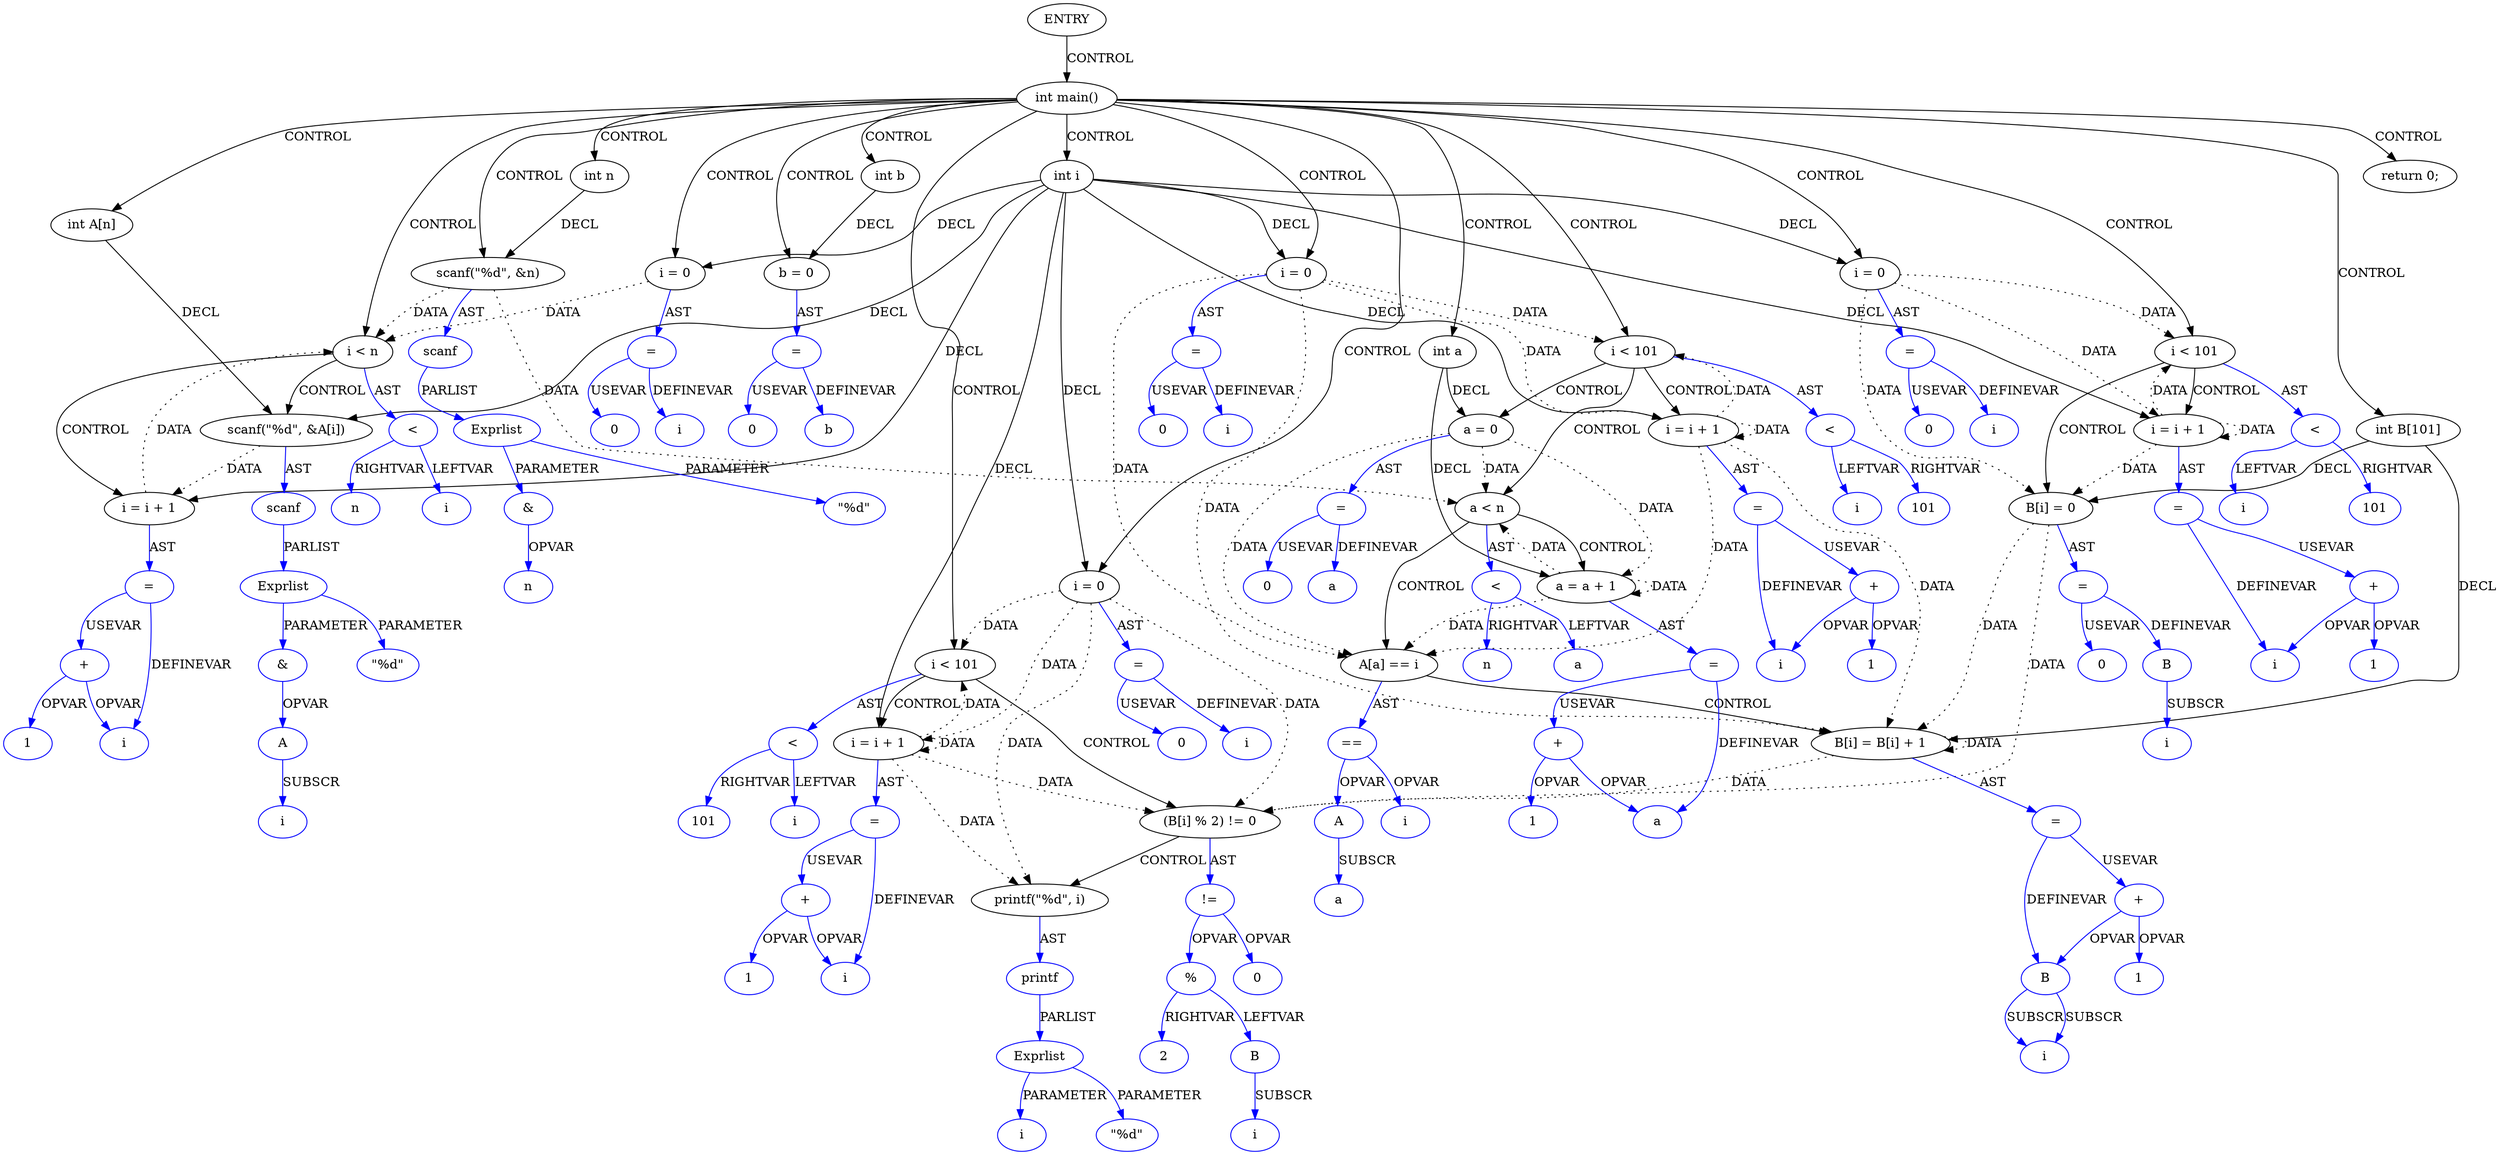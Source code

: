 digraph DotForMerge{
Node1 [label="ENTRY",type="ENTRY",coord="-1"];
Node2 [label="int main()",type="CONTROL",coord="4"];
Node4 [label="int n",type="DECL",coord="6",varname="n",vartype="int"];
Node5 [label="int i",type="DECL",coord="6",varname="i",vartype="int"];
Node6 [label="int a",type="DECL",coord="6",varname="a",vartype="int"];
Node7 [label="int b",type="DECL",coord="6",varname="b",vartype="int"];
Node8 [label="b = 0",type="ASSIGN",coord="6"];
Node9 [label="=",type="ASSIGNOP",coord="6",color=blue];
Node10 [label="b",type="VAR",coord="6",color=blue];
Node11 [label="0",type="CONST",coord="6",color=blue];
Node12 [label="int A[n]",type="DECL",coord="7",varname="A",vartype="int[]"];
Node13 [label="int B[101]",type="DECL",coord="7",varname="B",vartype="int[]"];
Node14 [label="scanf(\"%d\", &n)",type="CALL",coord="8"];
Node15 [label="scanf",type="FUNCNAME",coord="8",color=blue];
Node16 [label="Exprlist",type="EXPRS",coord="8",color=blue];
Node17 [label="\"%d\"",type="CONST",coord="8",color=blue];
Node18 [label="&",type="OP",coord="8",color=blue];
Node19 [label="n",type="VAR",coord="8",color=blue];
Node20 [label="i = 0",type="ASSIGN",coord="9"];
Node21 [label="=",type="ASSIGNOP",coord="9",color=blue];
Node22 [label="i",type="VAR",coord="9",color=blue];
Node23 [label="0",type="CONST",coord="9",color=blue];
Node24 [label="i < 101",type="CONTROL",coord="9"];
Node27 [label="B[i] = 0",type="ASSIGN",coord="11"];
Node28 [label="=",type="ASSIGNOP",coord="11",color=blue];
Node29 [label="B",type="VAR",coord="11",color=blue];
Node30 [label="i",type="VAR",coord="11",color=blue];
Node31 [label="0",type="CONST",coord="11",color=blue];
Node32 [label="i = i + 1",type="ASSIGN",coord="9"];
Node33 [label="=",type="ASSIGNOP",coord="9",color=blue];
Node34 [label="i",type="VAR",coord="9",color=blue];
Node35 [label="+",type="OP",coord="9",color=blue];
Node36 [label="1",type="CONST",coord="9",color=blue];
Node37 [label="<",type="OP",coord="9",color=blue];
Node38 [label="i",type="VAR",coord="9",color=blue];
Node39 [label="101",type="CONST",coord="9",color=blue];
Node40 [label="i = 0",type="ASSIGN",coord="13"];
Node41 [label="=",type="ASSIGNOP",coord="13",color=blue];
Node42 [label="i",type="VAR",coord="13",color=blue];
Node43 [label="0",type="CONST",coord="13",color=blue];
Node44 [label="i < n",type="CONTROL",coord="13"];
Node47 [label="scanf(\"%d\", &A[i])",type="CALL",coord="15"];
Node48 [label="scanf",type="FUNCNAME",coord="15",color=blue];
Node49 [label="Exprlist",type="EXPRS",coord="15",color=blue];
Node50 [label="\"%d\"",type="CONST",coord="15",color=blue];
Node51 [label="&",type="OP",coord="15",color=blue];
Node52 [label="A",type="VAR",coord="15",color=blue];
Node53 [label="i",type="VAR",coord="15",color=blue];
Node54 [label="i = i + 1",type="ASSIGN",coord="13"];
Node55 [label="=",type="ASSIGNOP",coord="13",color=blue];
Node56 [label="i",type="VAR",coord="13",color=blue];
Node57 [label="+",type="OP",coord="13",color=blue];
Node58 [label="1",type="CONST",coord="13",color=blue];
Node59 [label="<",type="OP",coord="13",color=blue];
Node60 [label="i",type="VAR",coord="13",color=blue];
Node61 [label="n",type="VAR",coord="13",color=blue];
Node62 [label="i = 0",type="ASSIGN",coord="17"];
Node63 [label="=",type="ASSIGNOP",coord="17",color=blue];
Node64 [label="i",type="VAR",coord="17",color=blue];
Node65 [label="0",type="CONST",coord="17",color=blue];
Node66 [label="i < 101",type="CONTROL",coord="17"];
Node69 [label="a = 0",type="ASSIGN",coord="19"];
Node70 [label="=",type="ASSIGNOP",coord="19",color=blue];
Node71 [label="a",type="VAR",coord="19",color=blue];
Node72 [label="0",type="CONST",coord="19",color=blue];
Node73 [label="a < n",type="CONTROL",coord="19"];
Node76 [label="A[a] == i",type="CONTROL",coord="21"];
Node78 [label="B[i] = B[i] + 1",type="ASSIGN",coord="23"];
Node79 [label="=",type="ASSIGNOP",coord="23",color=blue];
Node80 [label="B",type="VAR",coord="23",color=blue];
Node81 [label="i",type="VAR",coord="23",color=blue];
Node82 [label="+",type="OP",coord="23",color=blue];
Node83 [label="1",type="CONST",coord="23",color=blue];
Node84 [label="==",type="OP",coord="21",color=blue];
Node85 [label="A",type="VAR",coord="21",color=blue];
Node86 [label="a",type="VAR",coord="21",color=blue];
Node87 [label="i",type="VAR",coord="21",color=blue];
Node88 [label="a = a + 1",type="ASSIGN",coord="19"];
Node89 [label="=",type="ASSIGNOP",coord="19",color=blue];
Node90 [label="a",type="VAR",coord="19",color=blue];
Node91 [label="+",type="OP",coord="19",color=blue];
Node92 [label="1",type="CONST",coord="19",color=blue];
Node93 [label="<",type="OP",coord="19",color=blue];
Node94 [label="a",type="VAR",coord="19",color=blue];
Node95 [label="n",type="VAR",coord="19",color=blue];
Node96 [label="i = i + 1",type="ASSIGN",coord="17"];
Node97 [label="=",type="ASSIGNOP",coord="17",color=blue];
Node98 [label="i",type="VAR",coord="17",color=blue];
Node99 [label="+",type="OP",coord="17",color=blue];
Node100 [label="1",type="CONST",coord="17",color=blue];
Node101 [label="<",type="OP",coord="17",color=blue];
Node102 [label="i",type="VAR",coord="17",color=blue];
Node103 [label="101",type="CONST",coord="17",color=blue];
Node104 [label="i = 0",type="ASSIGN",coord="27"];
Node105 [label="=",type="ASSIGNOP",coord="27",color=blue];
Node106 [label="i",type="VAR",coord="27",color=blue];
Node107 [label="0",type="CONST",coord="27",color=blue];
Node108 [label="i < 101",type="CONTROL",coord="27"];
Node111 [label="(B[i] % 2) != 0",type="CONTROL",coord="29"];
Node113 [label="printf(\"%d\", i)",type="CALL",coord="31"];
Node114 [label="printf",type="FUNCNAME",coord="31",color=blue];
Node115 [label="Exprlist",type="EXPRS",coord="31",color=blue];
Node116 [label="\"%d\"",type="CONST",coord="31",color=blue];
Node117 [label="i",type="VAR",coord="31",color=blue];
Node118 [label="!=",type="OP",coord="29",color=blue];
Node119 [label="%",type="OP",coord="29",color=blue];
Node120 [label="B",type="VAR",coord="29",color=blue];
Node121 [label="i",type="VAR",coord="29",color=blue];
Node122 [label="2",type="CONST",coord="29",color=blue];
Node123 [label="0",type="CONST",coord="29",color=blue];
Node124 [label="i = i + 1",type="ASSIGN",coord="27"];
Node125 [label="=",type="ASSIGNOP",coord="27",color=blue];
Node126 [label="i",type="VAR",coord="27",color=blue];
Node127 [label="+",type="OP",coord="27",color=blue];
Node128 [label="1",type="CONST",coord="27",color=blue];
Node129 [label="<",type="OP",coord="27",color=blue];
Node130 [label="i",type="VAR",coord="27",color=blue];
Node131 [label="101",type="CONST",coord="27",color=blue];
Node132 [label="return 0;",type="RETURN",coord="34"];
Node1->Node2 [label = "CONTROL" ];
Node2->Node4 [label = "CONTROL" ];
Node2->Node5 [label = "CONTROL" ];
Node2->Node6 [label = "CONTROL" ];
Node2->Node7 [label = "CONTROL" ];
Node2->Node8 [label = "CONTROL" ];
Node2->Node12 [label = "CONTROL" ];
Node2->Node13 [label = "CONTROL" ];
Node2->Node14 [label = "CONTROL" ];
Node2->Node20 [label = "CONTROL" ];
Node2->Node24 [label = "CONTROL" ];
Node2->Node40 [label = "CONTROL" ];
Node2->Node44 [label = "CONTROL" ];
Node2->Node62 [label = "CONTROL" ];
Node2->Node66 [label = "CONTROL" ];
Node2->Node104 [label = "CONTROL" ];
Node2->Node108 [label = "CONTROL" ];
Node2->Node132 [label = "CONTROL" ];
Node24->Node27 [label = "CONTROL" ];
Node24->Node32 [label = "CONTROL" ];
Node44->Node47 [label = "CONTROL" ];
Node44->Node54 [label = "CONTROL" ];
Node66->Node69 [label = "CONTROL" ];
Node66->Node73 [label = "CONTROL" ];
Node66->Node96 [label = "CONTROL" ];
Node73->Node76 [label = "CONTROL" ];
Node73->Node88 [label = "CONTROL" ];
Node76->Node78 [label = "CONTROL" ];
Node108->Node111 [label = "CONTROL" ];
Node108->Node124 [label = "CONTROL" ];
Node111->Node113 [label = "CONTROL" ];
Node14->Node44 [label = "DATA", style = dotted ]
Node14->Node73 [label = "DATA", style = dotted ]
Node20->Node24 [label = "DATA", style = dotted ]
Node20->Node27 [label = "DATA", style = dotted ]
Node20->Node32 [label = "DATA", style = dotted ]
Node27->Node78 [label = "DATA", style = dotted ]
Node27->Node111 [label = "DATA", style = dotted ]
Node32->Node24 [label = "DATA", style = dotted ]
Node32->Node27 [label = "DATA", style = dotted ]
Node32->Node32 [label = "DATA", style = dotted ]
Node40->Node44 [label = "DATA", style = dotted ]
Node47->Node54 [label = "DATA", style = dotted ]
Node54->Node44 [label = "DATA", style = dotted ]
Node62->Node66 [label = "DATA", style = dotted ]
Node62->Node76 [label = "DATA", style = dotted ]
Node62->Node78 [label = "DATA", style = dotted ]
Node62->Node96 [label = "DATA", style = dotted ]
Node69->Node73 [label = "DATA", style = dotted ]
Node69->Node76 [label = "DATA", style = dotted ]
Node69->Node88 [label = "DATA", style = dotted ]
Node78->Node78 [label = "DATA", style = dotted ]
Node78->Node111 [label = "DATA", style = dotted ]
Node88->Node73 [label = "DATA", style = dotted ]
Node88->Node76 [label = "DATA", style = dotted ]
Node88->Node88 [label = "DATA", style = dotted ]
Node96->Node66 [label = "DATA", style = dotted ]
Node96->Node76 [label = "DATA", style = dotted ]
Node96->Node78 [label = "DATA", style = dotted ]
Node96->Node96 [label = "DATA", style = dotted ]
Node104->Node108 [label = "DATA", style = dotted ]
Node104->Node111 [label = "DATA", style = dotted ]
Node104->Node113 [label = "DATA", style = dotted ]
Node104->Node124 [label = "DATA", style = dotted ]
Node124->Node108 [label = "DATA", style = dotted ]
Node124->Node111 [label = "DATA", style = dotted ]
Node124->Node113 [label = "DATA", style = dotted ]
Node124->Node124 [label = "DATA", style = dotted ]
Node4->Node14 [label = "DECL"]
Node5->Node32 [label = "DECL"]
Node5->Node104 [label = "DECL"]
Node5->Node20 [label = "DECL"]
Node5->Node62 [label = "DECL"]
Node5->Node96 [label = "DECL"]
Node5->Node54 [label = "DECL"]
Node5->Node47 [label = "DECL"]
Node5->Node124 [label = "DECL"]
Node5->Node40 [label = "DECL"]
Node6->Node88 [label = "DECL"]
Node6->Node69 [label = "DECL"]
Node7->Node8 [label = "DECL"]
Node12->Node47 [label = "DECL"]
Node13->Node27 [label = "DECL"]
Node13->Node78 [label = "DECL"]
Node8->Node9 [label = "AST" color=blue]
Node9->Node10 [label = "DEFINEVAR" color=blue]
Node9->Node11 [label = "USEVAR" color=blue]
Node14->Node15 [label = "AST" color=blue]
Node15->Node16 [label = "PARLIST" color=blue]
Node16->Node17 [label = "PARAMETER" color=blue]
Node16->Node18 [label = "PARAMETER" color=blue]
Node18->Node19 [label = "OPVAR" color=blue]
Node20->Node21 [label = "AST" color=blue]
Node21->Node22 [label = "DEFINEVAR" color=blue]
Node21->Node23 [label = "USEVAR" color=blue]
Node24->Node37 [label = "AST" color=blue]
Node27->Node28 [label = "AST" color=blue]
Node28->Node29 [label = "DEFINEVAR" color=blue]
Node28->Node31 [label = "USEVAR" color=blue]
Node29->Node30 [label = "SUBSCR" color=blue]
Node32->Node33 [label = "AST" color=blue]
Node33->Node34 [label = "DEFINEVAR" color=blue]
Node33->Node35 [label = "USEVAR" color=blue]
Node35->Node34 [label = "OPVAR" color=blue]
Node35->Node36 [label = "OPVAR" color=blue]
Node37->Node38 [label = "LEFTVAR" color=blue]
Node37->Node39 [label = "RIGHTVAR" color=blue]
Node40->Node41 [label = "AST" color=blue]
Node41->Node42 [label = "DEFINEVAR" color=blue]
Node41->Node43 [label = "USEVAR" color=blue]
Node44->Node59 [label = "AST" color=blue]
Node47->Node48 [label = "AST" color=blue]
Node48->Node49 [label = "PARLIST" color=blue]
Node49->Node50 [label = "PARAMETER" color=blue]
Node49->Node51 [label = "PARAMETER" color=blue]
Node51->Node52 [label = "OPVAR" color=blue]
Node52->Node53 [label = "SUBSCR" color=blue]
Node54->Node55 [label = "AST" color=blue]
Node55->Node56 [label = "DEFINEVAR" color=blue]
Node55->Node57 [label = "USEVAR" color=blue]
Node57->Node56 [label = "OPVAR" color=blue]
Node57->Node58 [label = "OPVAR" color=blue]
Node59->Node60 [label = "LEFTVAR" color=blue]
Node59->Node61 [label = "RIGHTVAR" color=blue]
Node62->Node63 [label = "AST" color=blue]
Node63->Node64 [label = "DEFINEVAR" color=blue]
Node63->Node65 [label = "USEVAR" color=blue]
Node66->Node101 [label = "AST" color=blue]
Node69->Node70 [label = "AST" color=blue]
Node70->Node71 [label = "DEFINEVAR" color=blue]
Node70->Node72 [label = "USEVAR" color=blue]
Node73->Node93 [label = "AST" color=blue]
Node76->Node84 [label = "AST" color=blue]
Node78->Node79 [label = "AST" color=blue]
Node79->Node80 [label = "DEFINEVAR" color=blue]
Node79->Node82 [label = "USEVAR" color=blue]
Node80->Node81 [label = "SUBSCR" color=blue]
Node80->Node81 [label = "SUBSCR" color=blue]
Node82->Node80 [label = "OPVAR" color=blue]
Node82->Node83 [label = "OPVAR" color=blue]
Node84->Node85 [label = "OPVAR" color=blue]
Node84->Node87 [label = "OPVAR" color=blue]
Node85->Node86 [label = "SUBSCR" color=blue]
Node88->Node89 [label = "AST" color=blue]
Node89->Node90 [label = "DEFINEVAR" color=blue]
Node89->Node91 [label = "USEVAR" color=blue]
Node91->Node90 [label = "OPVAR" color=blue]
Node91->Node92 [label = "OPVAR" color=blue]
Node93->Node94 [label = "LEFTVAR" color=blue]
Node93->Node95 [label = "RIGHTVAR" color=blue]
Node96->Node97 [label = "AST" color=blue]
Node97->Node98 [label = "DEFINEVAR" color=blue]
Node97->Node99 [label = "USEVAR" color=blue]
Node99->Node98 [label = "OPVAR" color=blue]
Node99->Node100 [label = "OPVAR" color=blue]
Node101->Node102 [label = "LEFTVAR" color=blue]
Node101->Node103 [label = "RIGHTVAR" color=blue]
Node104->Node105 [label = "AST" color=blue]
Node105->Node106 [label = "DEFINEVAR" color=blue]
Node105->Node107 [label = "USEVAR" color=blue]
Node108->Node129 [label = "AST" color=blue]
Node111->Node118 [label = "AST" color=blue]
Node113->Node114 [label = "AST" color=blue]
Node114->Node115 [label = "PARLIST" color=blue]
Node115->Node116 [label = "PARAMETER" color=blue]
Node115->Node117 [label = "PARAMETER" color=blue]
Node118->Node119 [label = "OPVAR" color=blue]
Node118->Node123 [label = "OPVAR" color=blue]
Node119->Node120 [label = "LEFTVAR" color=blue]
Node119->Node122 [label = "RIGHTVAR" color=blue]
Node120->Node121 [label = "SUBSCR" color=blue]
Node124->Node125 [label = "AST" color=blue]
Node125->Node126 [label = "DEFINEVAR" color=blue]
Node125->Node127 [label = "USEVAR" color=blue]
Node127->Node126 [label = "OPVAR" color=blue]
Node127->Node128 [label = "OPVAR" color=blue]
Node129->Node130 [label = "LEFTVAR" color=blue]
Node129->Node131 [label = "RIGHTVAR" color=blue]
}
